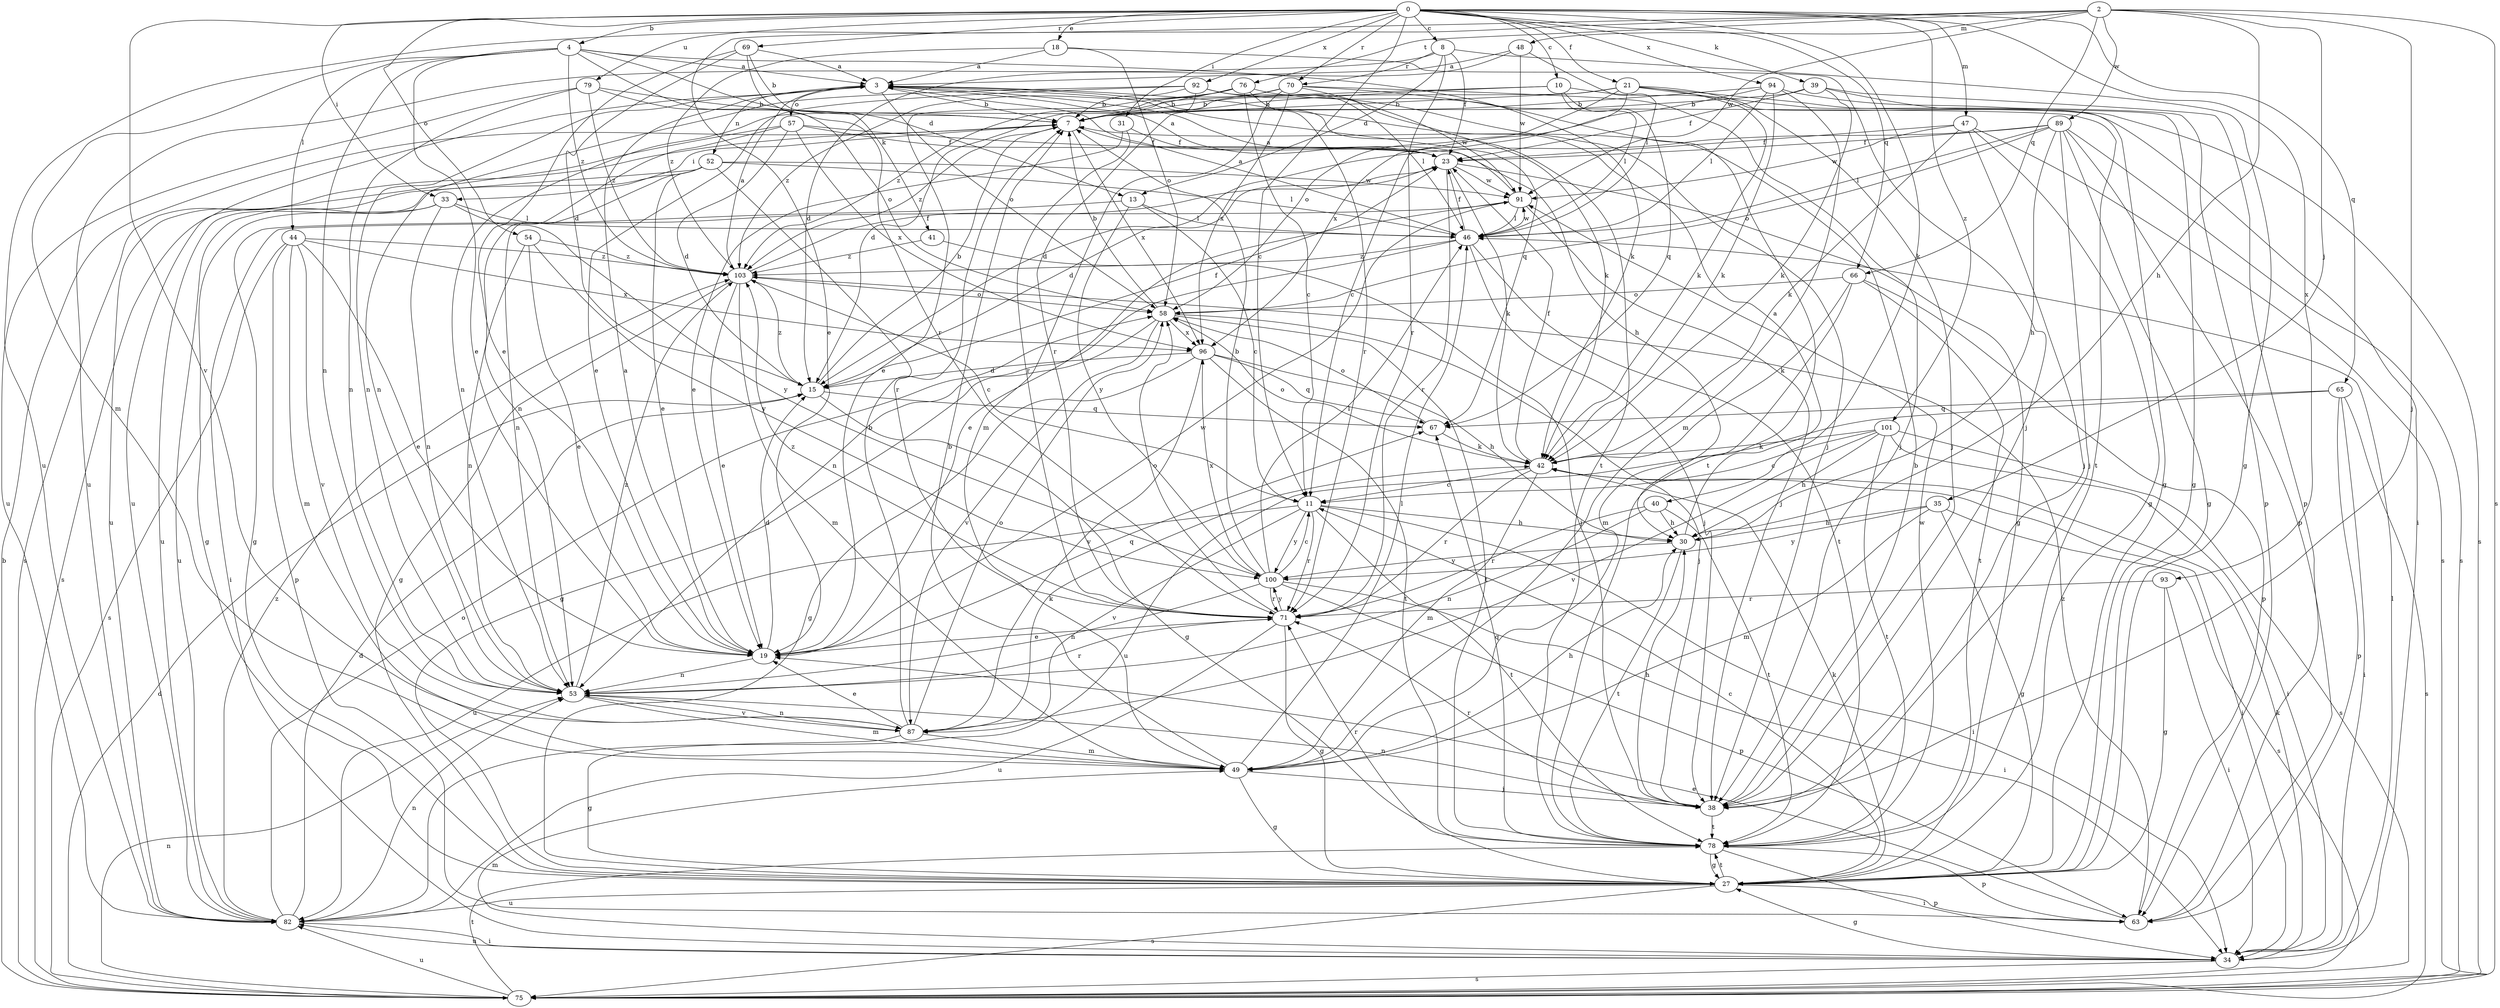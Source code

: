 strict digraph  {
0;
2;
3;
4;
7;
8;
10;
11;
13;
15;
18;
19;
21;
23;
27;
30;
31;
33;
34;
35;
38;
39;
40;
41;
42;
44;
46;
47;
48;
49;
52;
53;
54;
57;
58;
63;
65;
66;
67;
69;
70;
71;
75;
76;
78;
79;
82;
87;
89;
91;
92;
93;
94;
96;
100;
101;
103;
0 -> 4  [label=b];
0 -> 8  [label=c];
0 -> 10  [label=c];
0 -> 11  [label=c];
0 -> 18  [label=e];
0 -> 21  [label=f];
0 -> 31  [label=i];
0 -> 33  [label=i];
0 -> 39  [label=k];
0 -> 40  [label=k];
0 -> 47  [label=m];
0 -> 54  [label=o];
0 -> 65  [label=q];
0 -> 66  [label=q];
0 -> 69  [label=r];
0 -> 70  [label=r];
0 -> 79  [label=u];
0 -> 87  [label=v];
0 -> 92  [label=x];
0 -> 93  [label=x];
0 -> 94  [label=x];
0 -> 101  [label=z];
2 -> 19  [label=e];
2 -> 30  [label=h];
2 -> 35  [label=j];
2 -> 38  [label=j];
2 -> 48  [label=m];
2 -> 66  [label=q];
2 -> 75  [label=s];
2 -> 76  [label=t];
2 -> 82  [label=u];
2 -> 89  [label=w];
2 -> 91  [label=w];
3 -> 7  [label=b];
3 -> 52  [label=n];
3 -> 53  [label=n];
3 -> 57  [label=o];
3 -> 58  [label=o];
3 -> 67  [label=q];
3 -> 78  [label=t];
3 -> 82  [label=u];
4 -> 3  [label=a];
4 -> 13  [label=d];
4 -> 19  [label=e];
4 -> 41  [label=k];
4 -> 42  [label=k];
4 -> 44  [label=l];
4 -> 49  [label=m];
4 -> 53  [label=n];
4 -> 103  [label=z];
7 -> 23  [label=f];
7 -> 33  [label=i];
7 -> 75  [label=s];
7 -> 96  [label=x];
7 -> 103  [label=z];
8 -> 13  [label=d];
8 -> 23  [label=f];
8 -> 27  [label=g];
8 -> 70  [label=r];
8 -> 71  [label=r];
8 -> 82  [label=u];
10 -> 7  [label=b];
10 -> 15  [label=d];
10 -> 34  [label=i];
10 -> 46  [label=l];
10 -> 67  [label=q];
11 -> 30  [label=h];
11 -> 34  [label=i];
11 -> 71  [label=r];
11 -> 78  [label=t];
11 -> 82  [label=u];
11 -> 87  [label=v];
11 -> 100  [label=y];
13 -> 11  [label=c];
13 -> 27  [label=g];
13 -> 46  [label=l];
13 -> 100  [label=y];
15 -> 7  [label=b];
15 -> 23  [label=f];
15 -> 27  [label=g];
15 -> 67  [label=q];
15 -> 103  [label=z];
18 -> 3  [label=a];
18 -> 38  [label=j];
18 -> 58  [label=o];
18 -> 103  [label=z];
19 -> 3  [label=a];
19 -> 15  [label=d];
19 -> 53  [label=n];
19 -> 67  [label=q];
19 -> 91  [label=w];
21 -> 7  [label=b];
21 -> 11  [label=c];
21 -> 27  [label=g];
21 -> 38  [label=j];
21 -> 42  [label=k];
21 -> 53  [label=n];
21 -> 58  [label=o];
21 -> 75  [label=s];
23 -> 3  [label=a];
23 -> 15  [label=d];
23 -> 27  [label=g];
23 -> 42  [label=k];
23 -> 71  [label=r];
23 -> 91  [label=w];
27 -> 11  [label=c];
27 -> 42  [label=k];
27 -> 63  [label=p];
27 -> 75  [label=s];
27 -> 78  [label=t];
27 -> 82  [label=u];
30 -> 3  [label=a];
30 -> 78  [label=t];
30 -> 100  [label=y];
31 -> 19  [label=e];
31 -> 23  [label=f];
31 -> 71  [label=r];
33 -> 27  [label=g];
33 -> 46  [label=l];
33 -> 53  [label=n];
33 -> 82  [label=u];
33 -> 100  [label=y];
34 -> 27  [label=g];
34 -> 42  [label=k];
34 -> 46  [label=l];
34 -> 49  [label=m];
34 -> 75  [label=s];
34 -> 82  [label=u];
35 -> 27  [label=g];
35 -> 30  [label=h];
35 -> 49  [label=m];
35 -> 75  [label=s];
35 -> 100  [label=y];
38 -> 7  [label=b];
38 -> 30  [label=h];
38 -> 53  [label=n];
38 -> 71  [label=r];
38 -> 78  [label=t];
39 -> 7  [label=b];
39 -> 23  [label=f];
39 -> 27  [label=g];
39 -> 42  [label=k];
39 -> 63  [label=p];
40 -> 30  [label=h];
40 -> 53  [label=n];
40 -> 71  [label=r];
40 -> 78  [label=t];
41 -> 38  [label=j];
41 -> 103  [label=z];
42 -> 11  [label=c];
42 -> 23  [label=f];
42 -> 34  [label=i];
42 -> 49  [label=m];
42 -> 58  [label=o];
42 -> 71  [label=r];
44 -> 19  [label=e];
44 -> 49  [label=m];
44 -> 63  [label=p];
44 -> 75  [label=s];
44 -> 87  [label=v];
44 -> 96  [label=x];
44 -> 103  [label=z];
46 -> 3  [label=a];
46 -> 23  [label=f];
46 -> 38  [label=j];
46 -> 53  [label=n];
46 -> 78  [label=t];
46 -> 91  [label=w];
46 -> 103  [label=z];
47 -> 23  [label=f];
47 -> 27  [label=g];
47 -> 38  [label=j];
47 -> 42  [label=k];
47 -> 75  [label=s];
47 -> 91  [label=w];
48 -> 3  [label=a];
48 -> 15  [label=d];
48 -> 46  [label=l];
48 -> 91  [label=w];
49 -> 7  [label=b];
49 -> 27  [label=g];
49 -> 30  [label=h];
49 -> 38  [label=j];
49 -> 46  [label=l];
52 -> 19  [label=e];
52 -> 46  [label=l];
52 -> 53  [label=n];
52 -> 71  [label=r];
52 -> 75  [label=s];
52 -> 82  [label=u];
52 -> 91  [label=w];
53 -> 49  [label=m];
53 -> 71  [label=r];
53 -> 87  [label=v];
53 -> 103  [label=z];
54 -> 19  [label=e];
54 -> 53  [label=n];
54 -> 100  [label=y];
54 -> 103  [label=z];
57 -> 15  [label=d];
57 -> 23  [label=f];
57 -> 30  [label=h];
57 -> 53  [label=n];
57 -> 82  [label=u];
57 -> 96  [label=x];
58 -> 7  [label=b];
58 -> 27  [label=g];
58 -> 38  [label=j];
58 -> 78  [label=t];
58 -> 87  [label=v];
58 -> 96  [label=x];
63 -> 19  [label=e];
63 -> 103  [label=z];
65 -> 34  [label=i];
65 -> 63  [label=p];
65 -> 67  [label=q];
65 -> 75  [label=s];
65 -> 82  [label=u];
66 -> 42  [label=k];
66 -> 49  [label=m];
66 -> 58  [label=o];
66 -> 63  [label=p];
66 -> 78  [label=t];
67 -> 42  [label=k];
67 -> 58  [label=o];
69 -> 3  [label=a];
69 -> 7  [label=b];
69 -> 15  [label=d];
69 -> 19  [label=e];
69 -> 71  [label=r];
70 -> 7  [label=b];
70 -> 38  [label=j];
70 -> 49  [label=m];
70 -> 78  [label=t];
70 -> 91  [label=w];
70 -> 96  [label=x];
70 -> 103  [label=z];
71 -> 19  [label=e];
71 -> 27  [label=g];
71 -> 58  [label=o];
71 -> 82  [label=u];
71 -> 100  [label=y];
71 -> 103  [label=z];
75 -> 7  [label=b];
75 -> 15  [label=d];
75 -> 53  [label=n];
75 -> 78  [label=t];
75 -> 82  [label=u];
76 -> 7  [label=b];
76 -> 11  [label=c];
76 -> 19  [label=e];
76 -> 71  [label=r];
76 -> 78  [label=t];
76 -> 103  [label=z];
78 -> 27  [label=g];
78 -> 34  [label=i];
78 -> 63  [label=p];
78 -> 67  [label=q];
78 -> 71  [label=r];
78 -> 91  [label=w];
79 -> 7  [label=b];
79 -> 53  [label=n];
79 -> 58  [label=o];
79 -> 82  [label=u];
79 -> 103  [label=z];
82 -> 15  [label=d];
82 -> 34  [label=i];
82 -> 53  [label=n];
82 -> 58  [label=o];
82 -> 103  [label=z];
87 -> 7  [label=b];
87 -> 19  [label=e];
87 -> 27  [label=g];
87 -> 42  [label=k];
87 -> 49  [label=m];
87 -> 53  [label=n];
87 -> 58  [label=o];
89 -> 15  [label=d];
89 -> 23  [label=f];
89 -> 27  [label=g];
89 -> 30  [label=h];
89 -> 38  [label=j];
89 -> 46  [label=l];
89 -> 58  [label=o];
89 -> 63  [label=p];
89 -> 75  [label=s];
91 -> 3  [label=a];
91 -> 19  [label=e];
91 -> 34  [label=i];
91 -> 38  [label=j];
91 -> 46  [label=l];
92 -> 7  [label=b];
92 -> 19  [label=e];
92 -> 38  [label=j];
92 -> 42  [label=k];
92 -> 46  [label=l];
92 -> 53  [label=n];
92 -> 71  [label=r];
93 -> 27  [label=g];
93 -> 34  [label=i];
93 -> 71  [label=r];
94 -> 7  [label=b];
94 -> 42  [label=k];
94 -> 46  [label=l];
94 -> 49  [label=m];
94 -> 63  [label=p];
94 -> 96  [label=x];
96 -> 15  [label=d];
96 -> 27  [label=g];
96 -> 30  [label=h];
96 -> 67  [label=q];
96 -> 78  [label=t];
96 -> 87  [label=v];
100 -> 7  [label=b];
100 -> 11  [label=c];
100 -> 34  [label=i];
100 -> 46  [label=l];
100 -> 53  [label=n];
100 -> 63  [label=p];
100 -> 71  [label=r];
100 -> 96  [label=x];
101 -> 11  [label=c];
101 -> 30  [label=h];
101 -> 34  [label=i];
101 -> 42  [label=k];
101 -> 75  [label=s];
101 -> 78  [label=t];
101 -> 87  [label=v];
103 -> 3  [label=a];
103 -> 11  [label=c];
103 -> 19  [label=e];
103 -> 23  [label=f];
103 -> 27  [label=g];
103 -> 49  [label=m];
103 -> 58  [label=o];
}
